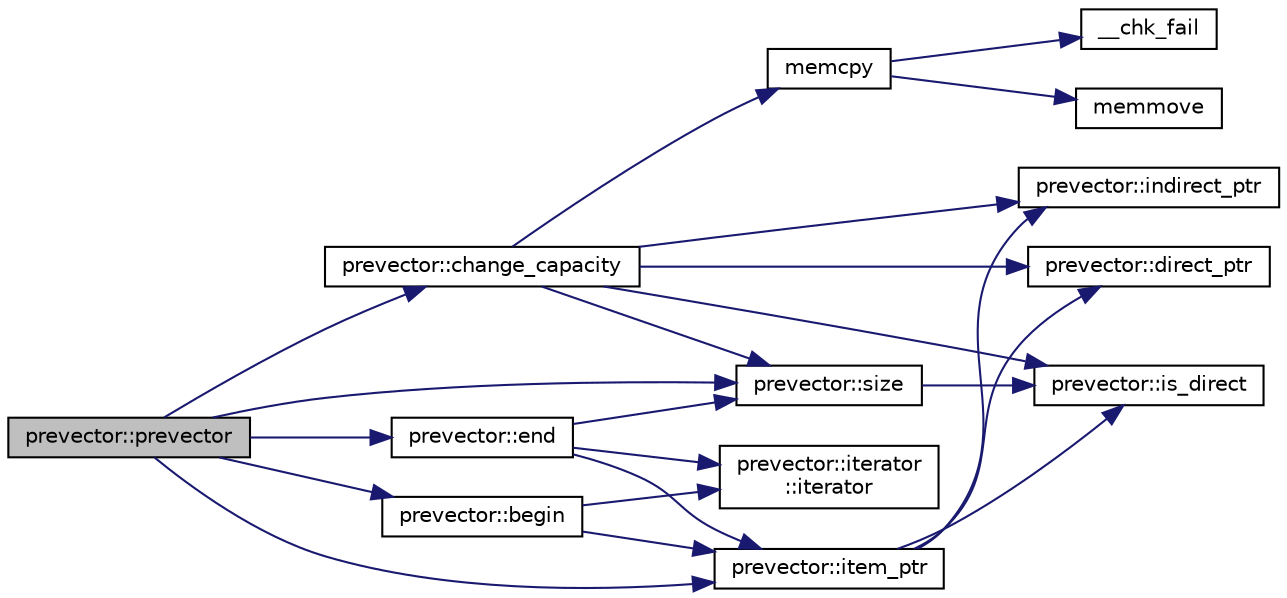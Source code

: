 digraph "prevector::prevector"
{
  edge [fontname="Helvetica",fontsize="10",labelfontname="Helvetica",labelfontsize="10"];
  node [fontname="Helvetica",fontsize="10",shape=record];
  rankdir="LR";
  Node40 [label="prevector::prevector",height=0.2,width=0.4,color="black", fillcolor="grey75", style="filled", fontcolor="black"];
  Node40 -> Node41 [color="midnightblue",fontsize="10",style="solid",fontname="Helvetica"];
  Node41 [label="prevector::change_capacity",height=0.2,width=0.4,color="black", fillcolor="white", style="filled",URL="$classprevector.html#a0e673654d3b7d8d6f79534e17f68741a"];
  Node41 -> Node42 [color="midnightblue",fontsize="10",style="solid",fontname="Helvetica"];
  Node42 [label="prevector::is_direct",height=0.2,width=0.4,color="black", fillcolor="white", style="filled",URL="$classprevector.html#a933e204a7e29c6bbc85479d023c00ff8"];
  Node41 -> Node43 [color="midnightblue",fontsize="10",style="solid",fontname="Helvetica"];
  Node43 [label="prevector::indirect_ptr",height=0.2,width=0.4,color="black", fillcolor="white", style="filled",URL="$classprevector.html#ae3343cc65be9fd678b4a6f8305624de6"];
  Node41 -> Node44 [color="midnightblue",fontsize="10",style="solid",fontname="Helvetica"];
  Node44 [label="prevector::direct_ptr",height=0.2,width=0.4,color="black", fillcolor="white", style="filled",URL="$classprevector.html#a20150a43dd87c33f0e855a55bd3418e8"];
  Node41 -> Node45 [color="midnightblue",fontsize="10",style="solid",fontname="Helvetica"];
  Node45 [label="memcpy",height=0.2,width=0.4,color="black", fillcolor="white", style="filled",URL="$glibc__compat_8cpp.html#a0f46826ab0466591e136db24394923cf"];
  Node45 -> Node46 [color="midnightblue",fontsize="10",style="solid",fontname="Helvetica"];
  Node46 [label="memmove",height=0.2,width=0.4,color="black", fillcolor="white", style="filled",URL="$glibc__compat_8cpp.html#a9778d49e9029dd75bc53ecbbf9f5e9a1"];
  Node45 -> Node47 [color="midnightblue",fontsize="10",style="solid",fontname="Helvetica"];
  Node47 [label="__chk_fail",height=0.2,width=0.4,color="black", fillcolor="white", style="filled",URL="$glibc__compat_8cpp.html#a424ac71631da5ada2976630ff67051d1"];
  Node41 -> Node48 [color="midnightblue",fontsize="10",style="solid",fontname="Helvetica"];
  Node48 [label="prevector::size",height=0.2,width=0.4,color="black", fillcolor="white", style="filled",URL="$classprevector.html#a626f7d206dbc24e5610631809762758b"];
  Node48 -> Node42 [color="midnightblue",fontsize="10",style="solid",fontname="Helvetica"];
  Node40 -> Node48 [color="midnightblue",fontsize="10",style="solid",fontname="Helvetica"];
  Node40 -> Node49 [color="midnightblue",fontsize="10",style="solid",fontname="Helvetica"];
  Node49 [label="prevector::begin",height=0.2,width=0.4,color="black", fillcolor="white", style="filled",URL="$classprevector.html#aa9210cbe708412a70868d6e0bca844c9"];
  Node49 -> Node50 [color="midnightblue",fontsize="10",style="solid",fontname="Helvetica"];
  Node50 [label="prevector::iterator\l::iterator",height=0.2,width=0.4,color="black", fillcolor="white", style="filled",URL="$classprevector_1_1iterator.html#ae9dd2b5e8d96f866e4b05d6b7535f285"];
  Node49 -> Node51 [color="midnightblue",fontsize="10",style="solid",fontname="Helvetica"];
  Node51 [label="prevector::item_ptr",height=0.2,width=0.4,color="black", fillcolor="white", style="filled",URL="$classprevector.html#a59f1d7bcbc751cfa0faddd7ffa184846"];
  Node51 -> Node42 [color="midnightblue",fontsize="10",style="solid",fontname="Helvetica"];
  Node51 -> Node44 [color="midnightblue",fontsize="10",style="solid",fontname="Helvetica"];
  Node51 -> Node43 [color="midnightblue",fontsize="10",style="solid",fontname="Helvetica"];
  Node40 -> Node52 [color="midnightblue",fontsize="10",style="solid",fontname="Helvetica"];
  Node52 [label="prevector::end",height=0.2,width=0.4,color="black", fillcolor="white", style="filled",URL="$classprevector.html#aab7f6e13a3cac85cc340fc6b90c5365c"];
  Node52 -> Node50 [color="midnightblue",fontsize="10",style="solid",fontname="Helvetica"];
  Node52 -> Node51 [color="midnightblue",fontsize="10",style="solid",fontname="Helvetica"];
  Node52 -> Node48 [color="midnightblue",fontsize="10",style="solid",fontname="Helvetica"];
  Node40 -> Node51 [color="midnightblue",fontsize="10",style="solid",fontname="Helvetica"];
}
